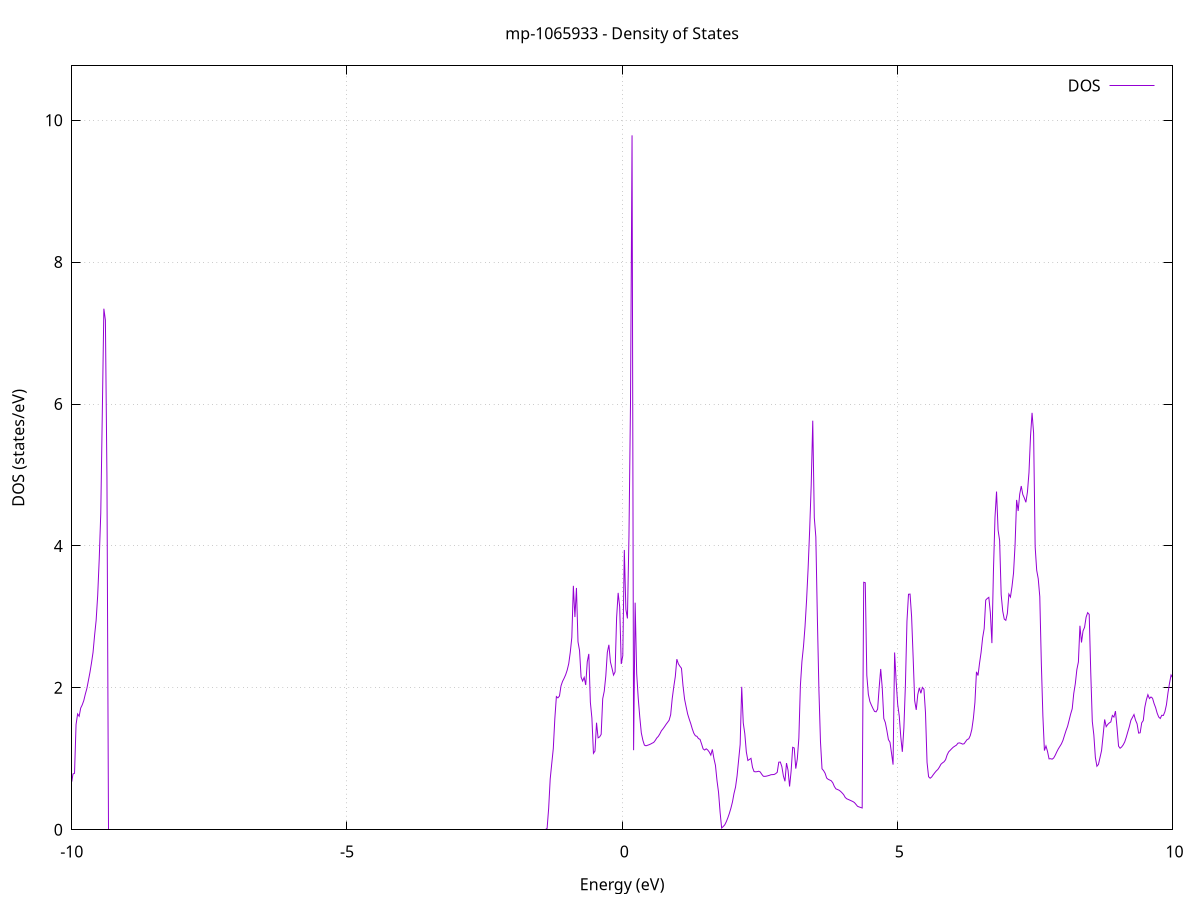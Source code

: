 set title 'mp-1065933 - Density of States'
set xlabel 'Energy (eV)'
set ylabel 'DOS (states/eV)'
set grid
set xrange [-10:10]
set yrange [0:10.765]
set xzeroaxis lt -1
set terminal png size 800,600
set output 'mp-1065933_dos_gnuplot.png'
plot '-' using 1:2 with lines title 'DOS'
-41.913800 0.000000
-41.885800 0.000000
-41.857700 0.000000
-41.829600 0.000000
-41.801600 0.000000
-41.773500 0.000000
-41.745400 0.000000
-41.717400 0.000000
-41.689300 0.000000
-41.661300 0.000000
-41.633200 0.000000
-41.605100 0.000000
-41.577100 0.000000
-41.549000 0.000000
-41.520900 0.000000
-41.492900 0.000000
-41.464800 0.000000
-41.436800 0.000000
-41.408700 0.000000
-41.380600 0.000000
-41.352600 0.000000
-41.324500 0.000000
-41.296400 0.000000
-41.268400 0.000000
-41.240300 0.000000
-41.212300 0.000000
-41.184200 0.000000
-41.156100 0.000000
-41.128100 0.000000
-41.100000 0.000000
-41.071900 0.000000
-41.043900 0.000000
-41.015800 0.000000
-40.987800 0.000000
-40.959700 0.000000
-40.931600 0.000000
-40.903600 0.000000
-40.875500 0.000000
-40.847400 0.000000
-40.819400 0.000000
-40.791300 0.000000
-40.763300 0.000000
-40.735200 0.000000
-40.707100 0.000000
-40.679100 0.000000
-40.651000 0.000000
-40.622900 0.000000
-40.594900 0.000000
-40.566800 0.000000
-40.538800 0.000000
-40.510700 0.000000
-40.482600 0.000000
-40.454600 0.000000
-40.426500 0.000000
-40.398400 0.000000
-40.370400 0.000000
-40.342300 0.000000
-40.314300 0.000000
-40.286200 0.000000
-40.258100 0.000000
-40.230100 0.000000
-40.202000 0.000000
-40.173900 0.000000
-40.145900 0.000000
-40.117800 0.000000
-40.089800 0.000000
-40.061700 0.000000
-40.033600 0.000000
-40.005600 0.000000
-39.977500 0.000000
-39.949400 0.000000
-39.921400 0.000000
-39.893300 0.000000
-39.865300 0.000000
-39.837200 0.000000
-39.809100 0.000000
-39.781100 0.000000
-39.753000 0.000000
-39.724900 0.000000
-39.696900 0.000000
-39.668800 0.000000
-39.640800 0.000000
-39.612700 0.000000
-39.584600 0.000000
-39.556600 0.000000
-39.528500 0.000000
-39.500400 0.000000
-39.472400 0.000000
-39.444300 0.000000
-39.416300 0.000000
-39.388200 0.000000
-39.360100 21.262700
-39.332100 406.760300
-39.304000 0.000000
-39.275900 0.000000
-39.247900 0.000000
-39.219800 0.000000
-39.191800 0.000000
-39.163700 0.000000
-39.135600 0.000000
-39.107600 0.000000
-39.079500 0.000000
-39.051400 0.000000
-39.023400 0.000000
-38.995300 0.000000
-38.967300 0.000000
-38.939200 0.000000
-38.911100 0.000000
-38.883100 0.000000
-38.855000 0.000000
-38.826900 0.000000
-38.798900 0.000000
-38.770800 0.000000
-38.742800 0.000000
-38.714700 0.000000
-38.686600 0.000000
-38.658600 0.000000
-38.630500 0.000000
-38.602400 0.000000
-38.574400 0.000000
-38.546300 0.000000
-38.518300 0.000000
-38.490200 0.000000
-38.462100 0.000000
-38.434100 0.000000
-38.406000 0.000000
-38.377900 0.000000
-38.349900 0.000000
-38.321800 0.000000
-38.293800 0.000000
-38.265700 0.000000
-38.237600 0.000000
-38.209600 0.000000
-38.181500 0.000000
-38.153400 0.000000
-38.125400 0.000000
-38.097300 0.000000
-38.069300 0.000000
-38.041200 0.000000
-38.013100 0.000000
-37.985100 0.000000
-37.957000 0.000000
-37.928900 0.000000
-37.900900 0.000000
-37.872800 0.000000
-37.844700 0.000000
-37.816700 0.000000
-37.788600 0.000000
-37.760600 0.000000
-37.732500 0.000000
-37.704400 0.000000
-37.676400 0.000000
-37.648300 0.000000
-37.620200 0.000000
-37.592200 0.000000
-37.564100 0.000000
-37.536100 0.000000
-37.508000 0.000000
-37.479900 0.000000
-37.451900 0.000000
-37.423800 0.000000
-37.395700 0.000000
-37.367700 0.000000
-37.339600 0.000000
-37.311600 0.000000
-37.283500 0.000000
-37.255400 0.000000
-37.227400 0.000000
-37.199300 0.000000
-37.171200 0.000000
-37.143200 0.000000
-37.115100 0.000000
-37.087100 0.000000
-37.059000 0.000000
-37.030900 0.000000
-37.002900 0.000000
-36.974800 0.000000
-36.946700 0.000000
-36.918700 0.000000
-36.890600 0.000000
-36.862600 0.000000
-36.834500 0.000000
-36.806400 0.000000
-36.778400 0.000000
-36.750300 0.000000
-36.722200 0.000000
-36.694200 0.000000
-36.666100 0.000000
-36.638100 0.000000
-36.610000 0.000000
-36.581900 0.000000
-36.553900 0.000000
-36.525800 0.000000
-36.497700 0.000000
-36.469700 0.000000
-36.441600 0.000000
-36.413600 0.000000
-36.385500 0.000000
-36.357400 0.000000
-36.329400 0.000000
-36.301300 0.000000
-36.273200 0.000000
-36.245200 0.000000
-36.217100 0.000000
-36.189100 0.000000
-36.161000 0.000000
-36.132900 0.000000
-36.104900 0.000000
-36.076800 0.000000
-36.048700 0.000000
-36.020700 0.000000
-35.992600 0.000000
-35.964600 0.000000
-35.936500 0.000000
-35.908400 0.000000
-35.880400 0.000000
-35.852300 0.000000
-35.824200 0.000000
-35.796200 0.000000
-35.768100 0.000000
-35.740100 0.000000
-35.712000 0.000000
-35.683900 0.000000
-35.655900 0.000000
-35.627800 0.000000
-35.599700 0.000000
-35.571700 0.000000
-35.543600 0.000000
-35.515600 0.000000
-35.487500 0.000000
-35.459400 0.000000
-35.431400 0.000000
-35.403300 0.000000
-35.375200 0.000000
-35.347200 0.000000
-35.319100 0.000000
-35.291100 0.000000
-35.263000 0.000000
-35.234900 0.000000
-35.206900 0.000000
-35.178800 0.000000
-35.150700 0.000000
-35.122700 0.000000
-35.094600 0.000000
-35.066600 0.000000
-35.038500 0.000000
-35.010400 0.000000
-34.982400 0.000000
-34.954300 0.000000
-34.926200 0.000000
-34.898200 0.000000
-34.870100 0.000000
-34.842100 0.000000
-34.814000 0.000000
-34.785900 0.000000
-34.757900 0.000000
-34.729800 0.000000
-34.701700 0.000000
-34.673700 0.000000
-34.645600 0.000000
-34.617600 0.000000
-34.589500 0.000000
-34.561400 0.000000
-34.533400 0.000000
-34.505300 0.000000
-34.477200 0.000000
-34.449200 0.000000
-34.421100 0.000000
-34.393100 0.000000
-34.365000 0.000000
-34.336900 0.000000
-34.308900 0.000000
-34.280800 0.000000
-34.252700 0.000000
-34.224700 0.000000
-34.196600 0.000000
-34.168600 0.000000
-34.140500 0.000000
-34.112400 0.000000
-34.084400 0.000000
-34.056300 0.000000
-34.028200 0.000000
-34.000200 0.000000
-33.972100 0.000000
-33.944100 0.000000
-33.916000 0.000000
-33.887900 0.000000
-33.859900 0.000000
-33.831800 0.000000
-33.803700 0.000000
-33.775700 0.000000
-33.747600 0.000000
-33.719600 0.000000
-33.691500 0.000000
-33.663400 0.000000
-33.635400 0.000000
-33.607300 0.000000
-33.579200 0.000000
-33.551200 0.000000
-33.523100 0.000000
-33.495100 0.000000
-33.467000 0.000000
-33.438900 0.000000
-33.410900 0.000000
-33.382800 0.000000
-33.354700 0.000000
-33.326700 0.000000
-33.298600 0.000000
-33.270500 0.000000
-33.242500 0.000000
-33.214400 0.000000
-33.186400 0.000000
-33.158300 0.000000
-33.130200 0.000000
-33.102200 0.000000
-33.074100 0.000000
-33.046000 0.000000
-33.018000 0.000000
-32.989900 0.000000
-32.961900 0.000000
-32.933800 0.000000
-32.905700 0.000000
-32.877700 0.000000
-32.849600 0.000000
-32.821500 0.000000
-32.793500 0.000000
-32.765400 0.000000
-32.737400 0.000000
-32.709300 0.000000
-32.681200 0.000000
-32.653200 0.000000
-32.625100 0.000000
-32.597000 0.000000
-32.569000 0.000000
-32.540900 0.000000
-32.512900 0.000000
-32.484800 0.000000
-32.456700 0.000000
-32.428700 0.000000
-32.400600 0.000000
-32.372500 0.000000
-32.344500 0.000000
-32.316400 0.000000
-32.288400 0.000000
-32.260300 0.000000
-32.232200 0.000000
-32.204200 0.000000
-32.176100 0.000000
-32.148000 0.000000
-32.120000 0.000000
-32.091900 0.000000
-32.063900 0.000000
-32.035800 0.000000
-32.007700 0.000000
-31.979700 0.000000
-31.951600 0.000000
-31.923500 0.000000
-31.895500 0.000000
-31.867400 0.000000
-31.839400 0.000000
-31.811300 0.000000
-31.783200 0.000000
-31.755200 0.000000
-31.727100 0.000000
-31.699000 0.000000
-31.671000 0.000000
-31.642900 0.000000
-31.614900 0.000000
-31.586800 0.000000
-31.558700 0.000000
-31.530700 0.000000
-31.502600 0.000000
-31.474500 0.000000
-31.446500 0.000000
-31.418400 0.000000
-31.390400 0.000000
-31.362300 0.000000
-31.334200 0.000000
-31.306200 0.000000
-31.278100 0.000000
-31.250000 0.000000
-31.222000 0.000000
-31.193900 0.000000
-31.165900 0.000000
-31.137800 0.000000
-31.109700 0.000000
-31.081700 0.000000
-31.053600 0.000000
-31.025500 0.000000
-30.997500 0.000000
-30.969400 0.000000
-30.941400 0.000000
-30.913300 0.000000
-30.885200 0.000000
-30.857200 0.000000
-30.829100 0.000000
-30.801000 0.000000
-30.773000 0.000000
-30.744900 0.000000
-30.716900 0.000000
-30.688800 0.000000
-30.660700 0.000000
-30.632700 0.000000
-30.604600 0.000000
-30.576500 0.000000
-30.548500 0.000000
-30.520400 0.000000
-30.492400 0.000000
-30.464300 0.000000
-30.436200 0.000000
-30.408200 0.000000
-30.380100 0.000000
-30.352000 0.000000
-30.324000 0.000000
-30.295900 0.000000
-30.267900 0.000000
-30.239800 0.000000
-30.211700 0.000000
-30.183700 0.000000
-30.155600 0.000000
-30.127500 0.000000
-30.099500 0.000000
-30.071400 0.000000
-30.043400 0.000000
-30.015300 0.000000
-29.987200 0.000000
-29.959200 0.000000
-29.931100 0.000000
-29.903000 0.000000
-29.875000 0.000000
-29.846900 0.000000
-29.818900 0.000000
-29.790800 0.000000
-29.762700 0.000000
-29.734700 0.000000
-29.706600 0.000000
-29.678500 0.000000
-29.650500 0.000000
-29.622400 0.000000
-29.594400 0.000000
-29.566300 0.000000
-29.538200 0.000000
-29.510200 0.000000
-29.482100 0.000000
-29.454000 0.000000
-29.426000 0.000000
-29.397900 0.000000
-29.369900 0.000000
-29.341800 0.000000
-29.313700 0.000000
-29.285700 0.000000
-29.257600 0.000000
-29.229500 0.000000
-29.201500 0.000000
-29.173400 0.000000
-29.145400 0.000000
-29.117300 0.000000
-29.089200 0.000000
-29.061200 0.000000
-29.033100 0.000000
-29.005000 0.000000
-28.977000 0.000000
-28.948900 0.000000
-28.920800 0.000000
-28.892800 0.000000
-28.864700 0.000000
-28.836700 0.000000
-28.808600 0.000000
-28.780500 0.000000
-28.752500 0.000000
-28.724400 0.000000
-28.696300 0.000000
-28.668300 0.000000
-28.640200 0.000000
-28.612200 0.000000
-28.584100 0.000000
-28.556000 0.000000
-28.528000 0.000000
-28.499900 0.000000
-28.471800 0.000000
-28.443800 0.000000
-28.415700 0.000000
-28.387700 0.000000
-28.359600 0.000000
-28.331500 0.000000
-28.303500 0.000000
-28.275400 0.000000
-28.247300 0.000000
-28.219300 0.000000
-28.191200 0.000000
-28.163200 0.000000
-28.135100 0.000000
-28.107000 0.000000
-28.079000 0.000000
-28.050900 0.000000
-28.022800 0.000000
-27.994800 0.000000
-27.966700 0.000000
-27.938700 0.000000
-27.910600 0.000000
-27.882500 0.000000
-27.854500 0.000000
-27.826400 0.000000
-27.798300 0.000000
-27.770300 0.000000
-27.742200 0.000000
-27.714200 0.000000
-27.686100 0.000000
-27.658000 0.000000
-27.630000 0.000000
-27.601900 0.000000
-27.573800 0.000000
-27.545800 0.000000
-27.517700 0.000000
-27.489700 0.000000
-27.461600 0.000000
-27.433500 0.000000
-27.405500 0.000000
-27.377400 0.000000
-27.349300 0.000000
-27.321300 0.000000
-27.293200 0.000000
-27.265200 0.000000
-27.237100 0.000000
-27.209000 0.000000
-27.181000 0.000000
-27.152900 0.000000
-27.124800 0.000000
-27.096800 0.000000
-27.068700 0.000000
-27.040700 0.000000
-27.012600 0.000000
-26.984500 0.000000
-26.956500 0.000000
-26.928400 0.000000
-26.900300 0.000000
-26.872300 0.000000
-26.844200 0.000000
-26.816200 0.000000
-26.788100 0.000000
-26.760000 0.000000
-26.732000 0.000000
-26.703900 0.000000
-26.675800 0.000000
-26.647800 0.000000
-26.619700 0.000000
-26.591700 0.000000
-26.563600 0.000000
-26.535500 0.000000
-26.507500 0.000000
-26.479400 0.000000
-26.451300 0.000000
-26.423300 0.000000
-26.395200 0.000000
-26.367200 0.000000
-26.339100 0.000000
-26.311000 0.000000
-26.283000 0.000000
-26.254900 0.000000
-26.226800 0.000000
-26.198800 0.000000
-26.170700 0.000000
-26.142700 0.000000
-26.114600 0.000000
-26.086500 0.000000
-26.058500 0.000000
-26.030400 0.000000
-26.002300 0.000000
-25.974300 0.000000
-25.946200 0.000000
-25.918200 0.000000
-25.890100 0.000000
-25.862000 0.000000
-25.834000 0.000000
-25.805900 0.000000
-25.777800 0.000000
-25.749800 0.000000
-25.721700 0.000000
-25.693700 0.000000
-25.665600 0.000000
-25.637500 0.000000
-25.609500 0.000000
-25.581400 0.000000
-25.553300 0.000000
-25.525300 0.000000
-25.497200 0.000000
-25.469200 0.000000
-25.441100 0.000000
-25.413000 0.000000
-25.385000 0.000000
-25.356900 0.000000
-25.328800 0.000000
-25.300800 0.000000
-25.272700 0.000000
-25.244700 0.000000
-25.216600 0.000000
-25.188500 0.000000
-25.160500 0.000000
-25.132400 0.000000
-25.104300 0.000000
-25.076300 0.000000
-25.048200 0.000000
-25.020200 0.000000
-24.992100 0.000000
-24.964000 0.000000
-24.936000 0.000000
-24.907900 0.000000
-24.879800 0.000000
-24.851800 0.000000
-24.823700 0.000000
-24.795700 0.000000
-24.767600 0.000000
-24.739500 0.000000
-24.711500 0.000000
-24.683400 0.000000
-24.655300 0.000000
-24.627300 0.000000
-24.599200 0.000000
-24.571100 0.000000
-24.543100 0.000000
-24.515000 0.000000
-24.487000 0.000000
-24.458900 0.000000
-24.430800 0.000000
-24.402800 0.000000
-24.374700 0.000000
-24.346600 0.000000
-24.318600 0.000000
-24.290500 0.000000
-24.262500 0.000000
-24.234400 0.000000
-24.206300 0.000000
-24.178300 0.000000
-24.150200 0.000000
-24.122100 0.000000
-24.094100 0.000000
-24.066000 0.000000
-24.038000 0.000000
-24.009900 0.000000
-23.981800 0.000000
-23.953800 0.000000
-23.925700 0.000000
-23.897600 0.000000
-23.869600 0.000000
-23.841500 0.000000
-23.813500 0.000000
-23.785400 0.000000
-23.757300 0.000000
-23.729300 0.000000
-23.701200 0.000000
-23.673100 0.000000
-23.645100 0.000000
-23.617000 0.000000
-23.589000 0.000000
-23.560900 0.000000
-23.532800 0.000000
-23.504800 0.000000
-23.476700 0.000000
-23.448600 0.000000
-23.420600 0.000000
-23.392500 0.000000
-23.364500 0.000000
-23.336400 0.000000
-23.308300 0.000000
-23.280300 0.000000
-23.252200 0.000000
-23.224100 0.000000
-23.196100 0.000000
-23.168000 0.000000
-23.140000 0.000000
-23.111900 0.000000
-23.083800 0.000000
-23.055800 0.000000
-23.027700 0.000000
-22.999600 0.000000
-22.971600 0.000000
-22.943500 0.000000
-22.915500 0.000000
-22.887400 0.000000
-22.859300 0.000000
-22.831300 0.000000
-22.803200 0.000000
-22.775100 0.000000
-22.747100 0.000000
-22.719000 0.000000
-22.691000 0.000000
-22.662900 0.000000
-22.634800 0.000000
-22.606800 0.000000
-22.578700 0.000000
-22.550600 0.000000
-22.522600 0.000000
-22.494500 0.000000
-22.466500 0.000000
-22.438400 0.000000
-22.410300 0.000000
-22.382300 0.000000
-22.354200 0.000000
-22.326100 0.000000
-22.298100 0.000000
-22.270000 0.000000
-22.242000 0.000000
-22.213900 0.000000
-22.185800 0.000000
-22.157800 0.000000
-22.129700 0.000000
-22.101600 0.000000
-22.073600 0.000000
-22.045500 0.000000
-22.017500 0.000000
-21.989400 0.000000
-21.961300 0.000000
-21.933300 0.000000
-21.905200 0.000000
-21.877100 0.000000
-21.849100 0.000000
-21.821000 0.000000
-21.793000 0.000000
-21.764900 0.000000
-21.736800 0.000000
-21.708800 0.000000
-21.680700 0.000000
-21.652600 0.000000
-21.624600 0.000000
-21.596500 0.000000
-21.568500 0.000000
-21.540400 0.000000
-21.512300 0.000000
-21.484300 0.000000
-21.456200 0.000000
-21.428100 0.000000
-21.400100 0.000000
-21.372000 0.000000
-21.344000 0.000000
-21.315900 0.000000
-21.287800 0.000000
-21.259800 0.000000
-21.231700 0.000000
-21.203600 0.000000
-21.175600 0.000000
-21.147500 0.000000
-21.119500 0.000000
-21.091400 0.000000
-21.063300 0.000000
-21.035300 0.000000
-21.007200 0.000000
-20.979100 0.000000
-20.951100 0.000000
-20.923000 0.000000
-20.895000 0.000000
-20.866900 0.000000
-20.838800 0.000000
-20.810800 0.000000
-20.782700 0.000000
-20.754600 0.000000
-20.726600 0.000000
-20.698500 0.000000
-20.670500 0.000000
-20.642400 0.000000
-20.614300 0.000000
-20.586300 0.000000
-20.558200 0.000000
-20.530100 0.000000
-20.502100 0.000000
-20.474000 0.000000
-20.446000 0.000000
-20.417900 0.000000
-20.389800 0.000000
-20.361800 0.000000
-20.333700 0.000000
-20.305600 0.000000
-20.277600 0.000000
-20.249500 0.000000
-20.221500 0.000000
-20.193400 0.000000
-20.165300 0.000000
-20.137300 0.000000
-20.109200 0.000000
-20.081100 0.000000
-20.053100 0.000000
-20.025000 0.000000
-19.996900 0.000000
-19.968900 0.000000
-19.940800 0.000000
-19.912800 0.000000
-19.884700 0.000000
-19.856600 0.000000
-19.828600 0.000000
-19.800500 0.000000
-19.772400 0.000000
-19.744400 0.000000
-19.716300 0.000000
-19.688300 0.000000
-19.660200 0.000000
-19.632100 0.000000
-19.604100 0.000000
-19.576000 0.000000
-19.547900 18.751700
-19.519900 8.971400
-19.491800 7.086800
-19.463800 9.816400
-19.435700 15.393500
-19.407600 31.261700
-19.379600 22.530400
-19.351500 31.357600
-19.323400 45.514400
-19.295400 0.000000
-19.267300 0.000000
-19.239300 0.000000
-19.211200 0.000000
-19.183100 0.000000
-19.155100 0.000000
-19.127000 0.000000
-19.098900 0.000000
-19.070900 0.000000
-19.042800 0.000000
-19.014800 0.000000
-18.986700 0.000000
-18.958600 0.000000
-18.930600 0.000000
-18.902500 0.000000
-18.874400 0.000000
-18.846400 0.000000
-18.818300 0.000000
-18.790300 0.000000
-18.762200 0.000000
-18.734100 0.000000
-18.706100 0.000000
-18.678000 0.000000
-18.649900 0.000000
-18.621900 0.000000
-18.593800 0.000000
-18.565800 0.000000
-18.537700 0.000000
-18.509600 0.000000
-18.481600 0.000000
-18.453500 0.000000
-18.425400 0.000000
-18.397400 0.000000
-18.369300 0.000000
-18.341300 0.000000
-18.313200 0.000000
-18.285100 0.000000
-18.257100 0.000000
-18.229000 0.000000
-18.200900 0.000000
-18.172900 0.000000
-18.144800 0.000000
-18.116800 0.000000
-18.088700 0.000000
-18.060600 0.000000
-18.032600 0.000000
-18.004500 0.000000
-17.976400 0.000000
-17.948400 0.000000
-17.920300 0.000000
-17.892300 0.000000
-17.864200 0.000000
-17.836100 0.000000
-17.808100 0.000000
-17.780000 0.000000
-17.751900 0.000000
-17.723900 0.000000
-17.695800 0.000000
-17.667800 0.000000
-17.639700 0.000000
-17.611600 0.000000
-17.583600 0.000000
-17.555500 0.000000
-17.527400 0.000000
-17.499400 0.000000
-17.471300 0.000000
-17.443300 0.000000
-17.415200 0.000000
-17.387100 0.000000
-17.359100 0.000000
-17.331000 0.000000
-17.302900 0.000000
-17.274900 0.000000
-17.246800 0.000000
-17.218800 0.000000
-17.190700 0.000000
-17.162600 0.000000
-17.134600 0.000000
-17.106500 0.000000
-17.078400 0.000000
-17.050400 0.000000
-17.022300 0.000000
-16.994300 0.000000
-16.966200 0.000000
-16.938100 0.000000
-16.910100 0.000000
-16.882000 0.000000
-16.853900 0.000000
-16.825900 0.000000
-16.797800 0.000000
-16.769800 0.000000
-16.741700 0.000000
-16.713600 0.000000
-16.685600 0.000000
-16.657500 0.000000
-16.629400 0.000000
-16.601400 0.000000
-16.573300 0.000000
-16.545300 0.000000
-16.517200 0.000000
-16.489100 0.000000
-16.461100 0.000000
-16.433000 0.000000
-16.404900 0.000000
-16.376900 0.000000
-16.348800 0.000000
-16.320800 0.000000
-16.292700 0.000000
-16.264600 0.000000
-16.236600 0.000000
-16.208500 0.000000
-16.180400 0.000000
-16.152400 0.000000
-16.124300 0.000000
-16.096300 0.000000
-16.068200 0.000000
-16.040100 0.000000
-16.012100 0.000000
-15.984000 0.000000
-15.955900 0.000000
-15.927900 0.000000
-15.899800 0.000000
-15.871800 0.000000
-15.843700 0.000000
-15.815600 0.000000
-15.787600 0.000000
-15.759500 0.000000
-15.731400 0.000000
-15.703400 0.000000
-15.675300 0.000000
-15.647200 0.000000
-15.619200 0.000000
-15.591100 0.000000
-15.563100 0.000000
-15.535000 0.000000
-15.506900 0.000000
-15.478900 0.000000
-15.450800 0.000000
-15.422700 0.000000
-15.394700 0.000000
-15.366600 0.000000
-15.338600 0.000000
-15.310500 0.000000
-15.282400 0.000000
-15.254400 0.000000
-15.226300 0.000000
-15.198200 0.000000
-15.170200 0.000000
-15.142100 0.000000
-15.114100 0.000000
-15.086000 0.000000
-15.057900 0.000000
-15.029900 0.000000
-15.001800 0.000000
-14.973700 0.000000
-14.945700 0.000000
-14.917600 0.000000
-14.889600 0.000000
-14.861500 0.000000
-14.833400 0.000000
-14.805400 0.000000
-14.777300 0.000000
-14.749200 0.000000
-14.721200 0.000000
-14.693100 0.000000
-14.665100 0.000000
-14.637000 0.000000
-14.608900 0.000000
-14.580900 0.000000
-14.552800 0.000000
-14.524700 0.000000
-14.496700 0.000000
-14.468600 0.000000
-14.440600 0.000000
-14.412500 0.000000
-14.384400 0.000000
-14.356400 0.000000
-14.328300 0.000000
-14.300200 0.000000
-14.272200 0.000000
-14.244100 0.000000
-14.216100 0.000000
-14.188000 0.000000
-14.159900 0.000000
-14.131900 0.000000
-14.103800 0.000000
-14.075700 0.000000
-14.047700 0.000000
-14.019600 0.000000
-13.991600 0.000000
-13.963500 0.000000
-13.935400 0.000000
-13.907400 0.000000
-13.879300 0.000000
-13.851200 0.000000
-13.823200 0.000000
-13.795100 0.000000
-13.767100 0.000000
-13.739000 0.000000
-13.710900 0.000000
-13.682900 0.000000
-13.654800 0.000000
-13.626700 0.000000
-13.598700 0.000000
-13.570600 0.000000
-13.542600 0.000000
-13.514500 0.000000
-13.486400 0.000000
-13.458400 0.000000
-13.430300 0.000000
-13.402200 0.000000
-13.374200 0.000000
-13.346100 0.000000
-13.318100 0.000000
-13.290000 0.000000
-13.261900 0.000000
-13.233900 0.000000
-13.205800 0.000000
-13.177700 0.000000
-13.149700 0.000000
-13.121600 0.000000
-13.093600 0.000000
-13.065500 0.000000
-13.037400 0.000000
-13.009400 0.000000
-12.981300 0.000000
-12.953200 0.000000
-12.925200 0.000000
-12.897100 0.000000
-12.869100 0.000000
-12.841000 0.000000
-12.812900 0.000000
-12.784900 0.000000
-12.756800 0.000000
-12.728700 0.000000
-12.700700 0.000000
-12.672600 0.000000
-12.644600 0.000000
-12.616500 0.000000
-12.588400 0.000000
-12.560400 0.000000
-12.532300 0.000000
-12.504200 0.000000
-12.476200 0.000000
-12.448100 0.000000
-12.420100 0.000000
-12.392000 0.000000
-12.363900 0.000000
-12.335900 0.000000
-12.307800 0.000000
-12.279700 0.000000
-12.251700 0.000000
-12.223600 0.000000
-12.195600 0.000000
-12.167500 0.000000
-12.139400 0.000000
-12.111400 0.000000
-12.083300 0.000000
-12.055200 0.000000
-12.027200 0.000000
-11.999100 0.000000
-11.971100 0.000000
-11.943000 0.000000
-11.914900 0.000000
-11.886900 0.000000
-11.858800 0.000000
-11.830700 0.000000
-11.802700 0.000000
-11.774600 0.000000
-11.746600 0.000000
-11.718500 0.000000
-11.690400 0.000000
-11.662400 0.000000
-11.634300 0.000000
-11.606200 0.000000
-11.578200 0.000000
-11.550100 0.000000
-11.522100 0.000000
-11.494000 0.000000
-11.465900 0.000000
-11.437900 0.000000
-11.409800 0.000000
-11.381700 0.000000
-11.353700 0.000000
-11.325600 0.000000
-11.297500 0.000000
-11.269500 0.000000
-11.241400 0.000000
-11.213400 0.000000
-11.185300 0.000000
-11.157200 0.000000
-11.129200 0.000000
-11.101100 0.000000
-11.073000 0.000000
-11.045000 0.000000
-11.016900 0.000000
-10.988900 0.000000
-10.960800 0.000000
-10.932700 0.000000
-10.904700 0.000000
-10.876600 0.000000
-10.848500 0.000000
-10.820500 0.000000
-10.792400 0.000000
-10.764400 0.000000
-10.736300 0.000000
-10.708200 0.000000
-10.680200 0.000000
-10.652100 0.000000
-10.624000 0.000000
-10.596000 0.000000
-10.567900 0.000000
-10.539900 0.000000
-10.511800 0.000000
-10.483700 0.000000
-10.455700 0.000000
-10.427600 0.000000
-10.399500 0.000000
-10.371500 0.000000
-10.343400 0.000000
-10.315400 0.000000
-10.287300 0.000000
-10.259200 0.000000
-10.231200 0.000000
-10.203100 0.000000
-10.175000 0.000000
-10.147000 0.000000
-10.118900 0.000000
-10.090900 0.000000
-10.062800 0.000000
-10.034700 0.141500
-10.006700 0.644500
-9.978600 0.786300
-9.950500 0.795300
-9.922500 1.482300
-9.894400 1.632500
-9.866400 1.599600
-9.838300 1.715100
-9.810200 1.760300
-9.782200 1.820600
-9.754100 1.911800
-9.726000 1.991200
-9.698000 2.103900
-9.669900 2.218700
-9.641900 2.352500
-9.613800 2.501000
-9.585700 2.739900
-9.557700 2.949900
-9.529600 3.301000
-9.501500 3.816900
-9.473500 4.458400
-9.445400 5.883800
-9.417400 7.343000
-9.389300 7.182100
-9.361200 4.966800
-9.333200 0.000000
-9.305100 0.000000
-9.277000 0.000000
-9.249000 0.000000
-9.220900 0.000000
-9.192900 0.000000
-9.164800 0.000000
-9.136700 0.000000
-9.108700 0.000000
-9.080600 0.000000
-9.052500 0.000000
-9.024500 0.000000
-8.996400 0.000000
-8.968400 0.000000
-8.940300 0.000000
-8.912200 0.000000
-8.884200 0.000000
-8.856100 0.000000
-8.828000 0.000000
-8.800000 0.000000
-8.771900 0.000000
-8.743900 0.000000
-8.715800 0.000000
-8.687700 0.000000
-8.659700 0.000000
-8.631600 0.000000
-8.603500 0.000000
-8.575500 0.000000
-8.547400 0.000000
-8.519400 0.000000
-8.491300 0.000000
-8.463200 0.000000
-8.435200 0.000000
-8.407100 0.000000
-8.379000 0.000000
-8.351000 0.000000
-8.322900 0.000000
-8.294900 0.000000
-8.266800 0.000000
-8.238700 0.000000
-8.210700 0.000000
-8.182600 0.000000
-8.154500 0.000000
-8.126500 0.000000
-8.098400 0.000000
-8.070400 0.000000
-8.042300 0.000000
-8.014200 0.000000
-7.986200 0.000000
-7.958100 0.000000
-7.930000 0.000000
-7.902000 0.000000
-7.873900 0.000000
-7.845900 0.000000
-7.817800 0.000000
-7.789700 0.000000
-7.761700 0.000000
-7.733600 0.000000
-7.705500 0.000000
-7.677500 0.000000
-7.649400 0.000000
-7.621400 0.000000
-7.593300 0.000000
-7.565200 0.000000
-7.537200 0.000000
-7.509100 0.000000
-7.481000 0.000000
-7.453000 0.000000
-7.424900 0.000000
-7.396900 0.000000
-7.368800 0.000000
-7.340700 0.000000
-7.312700 0.000000
-7.284600 0.000000
-7.256500 0.000000
-7.228500 0.000000
-7.200400 0.000000
-7.172400 0.000000
-7.144300 0.000000
-7.116200 0.000000
-7.088200 0.000000
-7.060100 0.000000
-7.032000 0.000000
-7.004000 0.000000
-6.975900 0.000000
-6.947900 0.000000
-6.919800 0.000000
-6.891700 0.000000
-6.863700 0.000000
-6.835600 0.000000
-6.807500 0.000000
-6.779500 0.000000
-6.751400 0.000000
-6.723300 0.000000
-6.695300 0.000000
-6.667200 0.000000
-6.639200 0.000000
-6.611100 0.000000
-6.583000 0.000000
-6.555000 0.000000
-6.526900 0.000000
-6.498800 0.000000
-6.470800 0.000000
-6.442700 0.000000
-6.414700 0.000000
-6.386600 0.000000
-6.358500 0.000000
-6.330500 0.000000
-6.302400 0.000000
-6.274300 0.000000
-6.246300 0.000000
-6.218200 0.000000
-6.190200 0.000000
-6.162100 0.000000
-6.134000 0.000000
-6.106000 0.000000
-6.077900 0.000000
-6.049800 0.000000
-6.021800 0.000000
-5.993700 0.000000
-5.965700 0.000000
-5.937600 0.000000
-5.909500 0.000000
-5.881500 0.000000
-5.853400 0.000000
-5.825300 0.000000
-5.797300 0.000000
-5.769200 0.000000
-5.741200 0.000000
-5.713100 0.000000
-5.685000 0.000000
-5.657000 0.000000
-5.628900 0.000000
-5.600800 0.000000
-5.572800 0.000000
-5.544700 0.000000
-5.516700 0.000000
-5.488600 0.000000
-5.460500 0.000000
-5.432500 0.000000
-5.404400 0.000000
-5.376300 0.000000
-5.348300 0.000000
-5.320200 0.000000
-5.292200 0.000000
-5.264100 0.000000
-5.236000 0.000000
-5.208000 0.000000
-5.179900 0.000000
-5.151800 0.000000
-5.123800 0.000000
-5.095700 0.000000
-5.067700 0.000000
-5.039600 0.000000
-5.011500 0.000000
-4.983500 0.000000
-4.955400 0.000000
-4.927300 0.000000
-4.899300 0.000000
-4.871200 0.000000
-4.843200 0.000000
-4.815100 0.000000
-4.787000 0.000000
-4.759000 0.000000
-4.730900 0.000000
-4.702800 0.000000
-4.674800 0.000000
-4.646700 0.000000
-4.618700 0.000000
-4.590600 0.000000
-4.562500 0.000000
-4.534500 0.000000
-4.506400 0.000000
-4.478300 0.000000
-4.450300 0.000000
-4.422200 0.000000
-4.394200 0.000000
-4.366100 0.000000
-4.338000 0.000000
-4.310000 0.000000
-4.281900 0.000000
-4.253800 0.000000
-4.225800 0.000000
-4.197700 0.000000
-4.169700 0.000000
-4.141600 0.000000
-4.113500 0.000000
-4.085500 0.000000
-4.057400 0.000000
-4.029300 0.000000
-4.001300 0.000000
-3.973200 0.000000
-3.945200 0.000000
-3.917100 0.000000
-3.889000 0.000000
-3.861000 0.000000
-3.832900 0.000000
-3.804800 0.000000
-3.776800 0.000000
-3.748700 0.000000
-3.720700 0.000000
-3.692600 0.000000
-3.664500 0.000000
-3.636500 0.000000
-3.608400 0.000000
-3.580300 0.000000
-3.552300 0.000000
-3.524200 0.000000
-3.496200 0.000000
-3.468100 0.000000
-3.440000 0.000000
-3.412000 0.000000
-3.383900 0.000000
-3.355800 0.000000
-3.327800 0.000000
-3.299700 0.000000
-3.271700 0.000000
-3.243600 0.000000
-3.215500 0.000000
-3.187500 0.000000
-3.159400 0.000000
-3.131300 0.000000
-3.103300 0.000000
-3.075200 0.000000
-3.047200 0.000000
-3.019100 0.000000
-2.991000 0.000000
-2.963000 0.000000
-2.934900 0.000000
-2.906800 0.000000
-2.878800 0.000000
-2.850700 0.000000
-2.822700 0.000000
-2.794600 0.000000
-2.766500 0.000000
-2.738500 0.000000
-2.710400 0.000000
-2.682300 0.000000
-2.654300 0.000000
-2.626200 0.000000
-2.598200 0.000000
-2.570100 0.000000
-2.542000 0.000000
-2.514000 0.000000
-2.485900 0.000000
-2.457800 0.000000
-2.429800 0.000000
-2.401700 0.000000
-2.373600 0.000000
-2.345600 0.000000
-2.317500 0.000000
-2.289500 0.000000
-2.261400 0.000000
-2.233300 0.000000
-2.205300 0.000000
-2.177200 0.000000
-2.149100 0.000000
-2.121100 0.000000
-2.093000 0.000000
-2.065000 0.000000
-2.036900 0.000000
-2.008800 0.000000
-1.980800 0.000000
-1.952700 0.000000
-1.924600 0.000000
-1.896600 0.000000
-1.868500 0.000000
-1.840500 0.000000
-1.812400 0.000000
-1.784300 0.000000
-1.756300 0.000000
-1.728200 0.000000
-1.700100 0.000000
-1.672100 0.000000
-1.644000 0.000000
-1.616000 0.000000
-1.587900 0.000000
-1.559800 0.000000
-1.531800 0.000000
-1.503700 0.000000
-1.475600 0.000000
-1.447600 0.000000
-1.419500 0.000000
-1.391500 0.000000
-1.363400 0.020200
-1.335300 0.302100
-1.307300 0.715200
-1.279200 0.931800
-1.251100 1.143800
-1.223100 1.565400
-1.195000 1.877000
-1.167000 1.858700
-1.138900 1.885000
-1.110800 2.028200
-1.082800 2.091300
-1.054700 2.134800
-1.026600 2.184500
-0.998600 2.249600
-0.970500 2.340600
-0.942500 2.500700
-0.914400 2.710700
-0.886300 3.437600
-0.858300 2.997900
-0.830200 3.408200
-0.802100 2.648100
-0.774100 2.525600
-0.746000 2.151300
-0.718000 2.095800
-0.689900 2.147700
-0.661800 2.040200
-0.633800 2.368100
-0.605700 2.478300
-0.577600 1.797700
-0.549600 1.573700
-0.521500 1.077500
-0.493500 1.109000
-0.465400 1.508500
-0.437300 1.295600
-0.409300 1.308400
-0.381200 1.344400
-0.353100 1.846900
-0.325100 1.953300
-0.297000 2.166400
-0.269000 2.501500
-0.240900 2.606800
-0.212800 2.364900
-0.184800 2.278200
-0.156700 2.179900
-0.128600 2.224000
-0.100600 2.988800
-0.072500 3.338500
-0.044500 3.139400
-0.016400 2.336500
0.011700 2.452900
0.039700 3.943500
0.067800 3.107200
0.095900 2.978000
0.123900 4.139300
0.152000 6.028100
0.180000 9.786000
0.208100 1.121400
0.236200 3.200100
0.264200 2.200300
0.292300 1.854100
0.320400 1.589000
0.348400 1.364700
0.376500 1.262000
0.404500 1.192800
0.432600 1.183700
0.460700 1.190600
0.488700 1.198300
0.516800 1.208000
0.544900 1.220000
0.572900 1.230600
0.601000 1.258400
0.629000 1.293300
0.657100 1.316300
0.685200 1.351800
0.713200 1.394500
0.741300 1.421700
0.769400 1.451800
0.797400 1.485000
0.825500 1.514000
0.853500 1.543600
0.881600 1.621000
0.909700 1.847800
0.937700 2.013300
0.965800 2.158500
0.993900 2.404300
1.021900 2.337500
1.050000 2.303900
1.078000 2.275800
1.106100 2.028100
1.134200 1.841200
1.162200 1.734200
1.190300 1.631400
1.218400 1.560600
1.246400 1.496000
1.274500 1.421300
1.302500 1.360400
1.330600 1.324700
1.358700 1.317000
1.386700 1.284900
1.414800 1.274600
1.442900 1.210400
1.470900 1.140400
1.499000 1.123600
1.527000 1.141200
1.555100 1.124200
1.583200 1.094800
1.611200 1.052200
1.639300 1.132400
1.667400 1.004600
1.695400 0.907900
1.723500 0.693200
1.751500 0.528100
1.779600 0.248900
1.807700 0.025200
1.835700 0.045400
1.863800 0.068700
1.891900 0.112600
1.919900 0.167400
1.948000 0.230600
1.976100 0.303800
2.004100 0.390800
2.032200 0.510200
2.060200 0.601300
2.088300 0.759700
2.116400 0.982400
2.144400 1.202500
2.172500 2.014400
2.200600 1.505500
2.228600 1.354800
2.256700 1.095900
2.284700 0.976500
2.312800 0.991300
2.340900 1.006900
2.368900 0.878300
2.397000 0.820000
2.425100 0.816700
2.453100 0.819100
2.481200 0.824800
2.509200 0.814700
2.537300 0.781200
2.565400 0.754400
2.593400 0.752500
2.621500 0.755700
2.649600 0.761300
2.677600 0.767700
2.705700 0.776300
2.733700 0.777500
2.761800 0.779500
2.789900 0.791000
2.817900 0.810200
2.846000 0.952300
2.874100 0.954900
2.902100 0.888700
2.930200 0.757000
2.958200 0.683500
2.986300 0.939800
3.014400 0.839200
3.042400 0.609600
3.070500 0.829100
3.098600 1.162100
3.126600 1.152800
3.154700 0.861900
3.182700 0.998500
3.210800 1.291200
3.238900 2.033000
3.266900 2.371800
3.295000 2.582900
3.323100 2.866100
3.351100 3.235400
3.379200 3.686100
3.407200 4.226200
3.435300 4.858500
3.463400 5.764800
3.491400 4.397700
3.519500 4.125300
3.547600 2.969700
3.575600 1.963900
3.603700 1.240800
3.631700 0.859300
3.659800 0.834200
3.687900 0.796400
3.715900 0.729600
3.744000 0.710900
3.772100 0.701000
3.800100 0.690000
3.828200 0.661300
3.856200 0.609300
3.884300 0.576700
3.912400 0.567700
3.940400 0.558000
3.968500 0.541600
3.996600 0.519700
4.024600 0.495400
4.052700 0.456000
4.080700 0.436800
4.108800 0.427500
4.136900 0.417600
4.164900 0.407600
4.193000 0.397600
4.221100 0.383100
4.249100 0.357200
4.277200 0.330900
4.305200 0.321800
4.333300 0.314500
4.361400 0.307300
4.389400 3.487700
4.417500 3.481800
4.445600 2.177300
4.473600 1.908000
4.501700 1.806800
4.529700 1.755300
4.557800 1.708600
4.585900 1.668100
4.613900 1.662200
4.642000 1.699800
4.670100 2.003300
4.698100 2.266100
4.726200 1.997900
4.754200 1.568600
4.782300 1.510600
4.810400 1.397500
4.838400 1.269900
4.866500 1.234500
4.894600 1.079800
4.922600 0.918000
4.950700 2.498400
4.978700 2.092900
5.006800 1.765700
5.034900 1.604300
5.062900 1.309100
5.091000 1.098100
5.119100 1.434500
5.147100 2.043900
5.175200 2.938700
5.203200 3.318900
5.231300 3.321600
5.259400 3.004900
5.287400 2.432200
5.315500 1.818500
5.343600 1.689700
5.371600 1.905200
5.399700 2.002100
5.427700 1.923400
5.455800 2.006000
5.483900 1.980500
5.511900 1.649900
5.540000 0.950300
5.568100 0.747200
5.596100 0.726500
5.624200 0.743700
5.652200 0.774900
5.680300 0.803700
5.708400 0.829500
5.736400 0.850200
5.764500 0.883100
5.792600 0.923300
5.820600 0.942800
5.848700 0.958100
5.876700 0.987200
5.904800 1.054200
5.932900 1.098100
5.960900 1.120400
5.989000 1.143300
6.017100 1.164200
6.045100 1.178700
6.073200 1.192200
6.101200 1.220200
6.129300 1.224700
6.157400 1.218100
6.185400 1.207300
6.213500 1.212400
6.241600 1.243300
6.269600 1.272200
6.297700 1.281600
6.325800 1.328000
6.353800 1.414700
6.381900 1.569500
6.409900 1.793100
6.438000 2.225900
6.466100 2.173800
6.494100 2.348400
6.522200 2.501100
6.550300 2.705800
6.578300 2.835700
6.606400 3.236800
6.634400 3.259800
6.662500 3.275300
6.690600 3.057800
6.718600 2.630200
6.746700 3.653400
6.774800 4.403800
6.802800 4.766500
6.830900 4.223600
6.858900 4.075900
6.887000 3.314300
6.915100 3.081500
6.943100 2.969100
6.971200 2.951600
6.999300 3.048400
7.027300 3.321000
7.055400 3.279600
7.083400 3.425800
7.111500 3.616400
7.139600 4.018500
7.167600 4.648400
7.195700 4.492500
7.223800 4.728500
7.251800 4.844600
7.279900 4.724500
7.307900 4.675700
7.336000 4.614700
7.364100 4.758600
7.392100 5.032800
7.420200 5.545600
7.448300 5.875200
7.476300 5.589700
7.504400 3.988500
7.532400 3.656800
7.560500 3.537800
7.588600 3.284800
7.616600 2.351800
7.644700 1.607000
7.672800 1.116300
7.700800 1.180900
7.728900 1.104500
7.756900 0.999200
7.785000 1.001500
7.813100 0.994900
7.841100 1.011300
7.869200 1.050300
7.897300 1.097200
7.925300 1.139900
7.953400 1.175000
7.981400 1.210200
8.009500 1.259700
8.037600 1.330700
8.065600 1.398200
8.093700 1.457600
8.121800 1.544400
8.149800 1.632200
8.177900 1.705500
8.205900 1.920700
8.234000 2.058100
8.262100 2.256900
8.290100 2.364900
8.318200 2.875200
8.346300 2.639200
8.374300 2.801600
8.402400 2.853600
8.430400 2.996900
8.458500 3.059800
8.486600 3.034900
8.514600 2.219100
8.542700 1.528000
8.570800 1.335700
8.598800 1.017100
8.626900 0.894900
8.654900 0.922100
8.683000 1.018400
8.711100 1.116300
8.739100 1.330300
8.767200 1.554600
8.795300 1.453100
8.823300 1.484200
8.851400 1.505700
8.879400 1.519700
8.907500 1.611000
8.935600 1.588700
8.963600 1.672100
8.991700 1.444600
9.019800 1.178200
9.047800 1.149200
9.075900 1.166700
9.103900 1.196200
9.132000 1.238100
9.160100 1.304900
9.188100 1.381100
9.216200 1.454800
9.244300 1.543600
9.272300 1.583200
9.300400 1.624000
9.328400 1.544400
9.356500 1.493200
9.384600 1.362400
9.412600 1.367000
9.440700 1.507200
9.468800 1.539300
9.496800 1.726400
9.524900 1.831300
9.552900 1.903800
9.581000 1.849400
9.609100 1.871300
9.637100 1.853900
9.665200 1.779400
9.693300 1.721500
9.721300 1.643700
9.749400 1.588900
9.777400 1.568400
9.805500 1.613700
9.833600 1.610600
9.861600 1.662900
9.889700 1.761000
9.917800 1.929300
9.945800 2.064900
9.973900 2.180900
10.001900 2.143700
10.030000 2.015400
10.058100 1.532300
10.086100 1.449200
10.114200 1.605200
10.142300 1.457100
10.170300 1.985300
10.198400 2.598900
10.226400 2.516200
10.254500 2.248800
10.282600 2.146600
10.310600 2.113400
10.338700 2.537300
10.366800 2.328700
10.394800 1.996700
10.422900 1.592200
10.450900 1.429900
10.479000 1.424300
10.507100 1.531500
10.535100 1.532300
10.563200 1.679400
10.591300 1.668200
10.619300 1.742900
10.647400 1.785700
10.675400 1.626200
10.703500 1.444600
10.731600 1.291400
10.759600 1.091200
10.787700 0.795700
10.815800 0.546900
10.843800 0.479600
10.871900 0.421300
10.900000 0.364400
10.928000 0.307400
10.956100 0.274800
10.984100 0.253400
11.012200 0.235200
11.040300 0.220100
11.068300 0.210300
11.096400 0.208300
11.124500 0.216700
11.152500 0.221900
11.180600 0.228800
11.208600 0.238000
11.236700 0.241500
11.264800 0.222000
11.292800 0.214500
11.320900 0.212100
11.349000 0.211200
11.377000 0.256200
11.405100 0.322100
11.433100 0.000000
11.461200 0.000000
11.489300 0.000000
11.517300 0.000000
11.545400 0.000000
11.573500 0.000000
11.601500 0.000000
11.629600 0.000000
11.657600 0.000000
11.685700 0.000000
11.713800 0.000000
11.741800 0.000000
11.769900 0.000000
11.798000 0.000000
11.826000 0.000000
11.854100 0.000000
11.882100 0.000000
11.910200 0.000000
11.938300 0.000000
11.966300 0.000000
11.994400 0.000000
12.022500 0.000000
12.050500 0.000000
12.078600 0.000000
12.106600 0.000000
12.134700 0.000000
12.162800 0.000000
12.190800 0.000000
12.218900 0.000000
12.247000 0.000000
12.275000 0.000000
12.303100 0.000000
12.331100 0.000000
12.359200 0.000000
12.387300 0.000000
12.415300 0.000000
12.443400 0.000000
12.471500 0.000000
12.499500 0.000000
12.527600 0.000000
12.555600 0.000000
12.583700 0.000000
12.611800 0.000000
12.639800 0.000000
12.667900 0.000000
12.696000 0.000000
12.724000 0.000000
12.752100 0.000000
12.780100 0.000000
12.808200 0.000000
12.836300 0.000000
12.864300 0.000000
12.892400 0.000000
12.920500 0.000000
12.948500 0.000000
12.976600 0.000000
13.004600 0.000000
13.032700 0.000000
13.060800 0.000000
13.088800 0.000000
13.116900 0.000000
13.145000 0.000000
13.173000 0.000000
13.201100 0.000000
13.229100 0.000000
13.257200 0.000000
13.285300 0.000000
13.313300 0.000000
13.341400 0.000000
13.369500 0.000000
13.397500 0.000000
13.425600 0.000000
13.453600 0.000000
13.481700 0.000000
13.509800 0.000000
13.537800 0.000000
13.565900 0.000000
13.594000 0.000000
13.622000 0.000000
13.650100 0.000000
13.678100 0.000000
13.706200 0.000000
13.734300 0.000000
13.762300 0.000000
13.790400 0.000000
13.818500 0.000000
13.846500 0.000000
13.874600 0.000000
13.902600 0.000000
13.930700 0.000000
13.958800 0.000000
13.986800 0.000000
14.014900 0.000000
14.043000 0.000000
14.071000 0.000000
14.099100 0.000000
14.127100 0.000000
14.155200 0.000000
14.183300 0.000000
14.211300 0.000000
e
